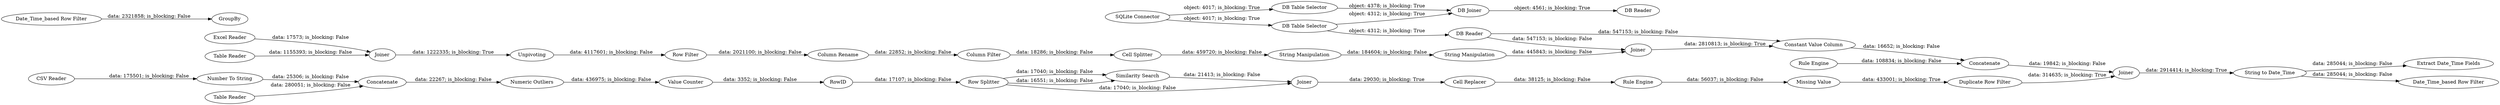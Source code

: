 digraph {
	"-1850283352853496984_307" [label="Row Splitter"]
	"8673778863505868037_301" [label="Rule Engine"]
	"6753531987345183591_278" [label="SQLite Connector"]
	"938726124360886044_161" [label="Cell Splitter"]
	"-1850283352853496984_187" [label="Similarity Search"]
	"-8970971591336603394_241" [label="String to Date_Time"]
	"-1850283352853496984_176" [label="Cell Replacer"]
	"-6001783913980099168_220" [label="Row Filter"]
	"3847371000229219306_232" [label="Rule Engine"]
	"938726124360886044_168" [label="String Manipulation"]
	"-8970971591336603394_223" [label="Extract Date_Time Fields"]
	"8673778863505868037_299" [label="Duplicate Row Filter"]
	"-6001783913980099168_195" [label="Column Rename"]
	"8673778863505868037_269" [label="Numeric Outliers"]
	"6753531987345183591_281" [label="DB Joiner"]
	"8673778863505868037_276" [label="Missing Value"]
	"4916450876954322364_287" [label=Joiner]
	"3847371000229219306_231" [label="Constant Value Column"]
	"6691017669309359000_300" [label="Number To String"]
	"6691017669309359000_289" [label=Concatenate]
	"1326812212058077239_297" [label=Joiner]
	"6753531987345183591_282" [label="DB Reader"]
	"-1850283352853496984_192" [label=Joiner]
	"1326812212058077239_295" [label=Joiner]
	"-6334635945848338058_250" [label="Date_Time_based Row Filter"]
	"-8970971591336603394_314" [label=GroupBy]
	"6753531987345183591_279" [label="DB Table Selector"]
	"-1850283352853496984_291" [label="Value Counter"]
	"6753531987345183591_283" [label="DB Reader"]
	"-6001783913980099168_219" [label=Unpivoting]
	"-6001783913980099168_221" [label="Column Filter"]
	"3847371000229219306_296" [label=Concatenate]
	"6691017669309359000_301" [label="CSV Reader"]
	"-6334635945848338058_253" [label="Date_Time_based Row Filter"]
	"6691017669309359000_288" [label="Table Reader"]
	"6753531987345183591_280" [label="DB Table Selector"]
	"4916450876954322364_290" [label="Excel Reader"]
	"938726124360886044_312" [label="String Manipulation"]
	"-1850283352853496984_293" [label=RowID]
	"4916450876954322364_285" [label="Table Reader"]
	"6753531987345183591_279" -> "6753531987345183591_283" [label="object: 4312; is_blocking: True"]
	"-6001783913980099168_220" -> "-6001783913980099168_195" [label="data: 2021100; is_blocking: False"]
	"6753531987345183591_278" -> "6753531987345183591_280" [label="object: 4017; is_blocking: True"]
	"938726124360886044_161" -> "938726124360886044_312" [label="data: 459720; is_blocking: False"]
	"6753531987345183591_283" -> "3847371000229219306_231" [label="data: 547153; is_blocking: False"]
	"-6001783913980099168_219" -> "-6001783913980099168_220" [label="data: 4117601; is_blocking: False"]
	"4916450876954322364_287" -> "-6001783913980099168_219" [label="data: 1222335; is_blocking: True"]
	"938726124360886044_168" -> "1326812212058077239_295" [label="data: 445843; is_blocking: False"]
	"8673778863505868037_301" -> "8673778863505868037_276" [label="data: 56037; is_blocking: False"]
	"-8970971591336603394_241" -> "-8970971591336603394_223" [label="data: 285044; is_blocking: False"]
	"-1850283352853496984_291" -> "-1850283352853496984_293" [label="data: 3352; is_blocking: False"]
	"6753531987345183591_281" -> "6753531987345183591_282" [label="object: 4561; is_blocking: True"]
	"3847371000229219306_231" -> "3847371000229219306_296" [label="data: 16652; is_blocking: False"]
	"1326812212058077239_295" -> "3847371000229219306_231" [label="data: 2810813; is_blocking: True"]
	"6753531987345183591_283" -> "1326812212058077239_295" [label="data: 547153; is_blocking: False"]
	"-1850283352853496984_293" -> "-1850283352853496984_307" [label="data: 17107; is_blocking: False"]
	"6691017669309359000_301" -> "6691017669309359000_300" [label="data: 175501; is_blocking: False"]
	"4916450876954322364_285" -> "4916450876954322364_287" [label="data: 1155393; is_blocking: False"]
	"6691017669309359000_300" -> "6691017669309359000_289" [label="data: 25306; is_blocking: False"]
	"-6001783913980099168_221" -> "938726124360886044_161" [label="data: 18286; is_blocking: False"]
	"-1850283352853496984_192" -> "-1850283352853496984_176" [label="data: 29030; is_blocking: True"]
	"-1850283352853496984_307" -> "-1850283352853496984_187" [label="data: 17040; is_blocking: False"]
	"938726124360886044_312" -> "938726124360886044_168" [label="data: 184604; is_blocking: False"]
	"6753531987345183591_279" -> "6753531987345183591_281" [label="object: 4312; is_blocking: True"]
	"8673778863505868037_299" -> "1326812212058077239_297" [label="data: 314635; is_blocking: True"]
	"4916450876954322364_290" -> "4916450876954322364_287" [label="data: 17573; is_blocking: False"]
	"6753531987345183591_278" -> "6753531987345183591_279" [label="object: 4017; is_blocking: True"]
	"-1850283352853496984_307" -> "-1850283352853496984_192" [label="data: 17040; is_blocking: False"]
	"-1850283352853496984_307" -> "-1850283352853496984_187" [label="data: 16551; is_blocking: False"]
	"1326812212058077239_297" -> "-8970971591336603394_241" [label="data: 2914414; is_blocking: True"]
	"3847371000229219306_296" -> "1326812212058077239_297" [label="data: 19842; is_blocking: False"]
	"8673778863505868037_276" -> "8673778863505868037_299" [label="data: 433001; is_blocking: True"]
	"6691017669309359000_288" -> "6691017669309359000_289" [label="data: 280051; is_blocking: False"]
	"-1850283352853496984_187" -> "-1850283352853496984_192" [label="data: 21413; is_blocking: False"]
	"6691017669309359000_289" -> "8673778863505868037_269" [label="data: 22267; is_blocking: False"]
	"-1850283352853496984_176" -> "8673778863505868037_301" [label="data: 38125; is_blocking: False"]
	"-8970971591336603394_241" -> "-6334635945848338058_250" [label="data: 285044; is_blocking: False"]
	"3847371000229219306_232" -> "3847371000229219306_296" [label="data: 108834; is_blocking: False"]
	"-6334635945848338058_253" -> "-8970971591336603394_314" [label="data: 2321858; is_blocking: False"]
	"-6001783913980099168_195" -> "-6001783913980099168_221" [label="data: 22852; is_blocking: False"]
	"6753531987345183591_280" -> "6753531987345183591_281" [label="object: 4378; is_blocking: True"]
	"8673778863505868037_269" -> "-1850283352853496984_291" [label="data: 436975; is_blocking: False"]
	rankdir=LR
}
